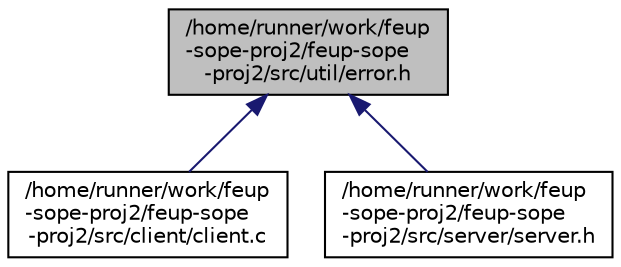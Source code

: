 digraph "/home/runner/work/feup-sope-proj2/feup-sope-proj2/src/util/error.h"
{
  edge [fontname="Helvetica",fontsize="10",labelfontname="Helvetica",labelfontsize="10"];
  node [fontname="Helvetica",fontsize="10",shape=record];
  Node1 [label="/home/runner/work/feup\l-sope-proj2/feup-sope\l-proj2/src/util/error.h",height=0.2,width=0.4,color="black", fillcolor="grey75", style="filled", fontcolor="black"];
  Node1 -> Node2 [dir="back",color="midnightblue",fontsize="10",style="solid",fontname="Helvetica"];
  Node2 [label="/home/runner/work/feup\l-sope-proj2/feup-sope\l-proj2/src/client/client.c",height=0.2,width=0.4,color="black", fillcolor="white", style="filled",URL="$client_8c.html",tooltip="Runs the main client operations. "];
  Node1 -> Node3 [dir="back",color="midnightblue",fontsize="10",style="solid",fontname="Helvetica"];
  Node3 [label="/home/runner/work/feup\l-sope-proj2/feup-sope\l-proj2/src/server/server.h",height=0.2,width=0.4,color="black", fillcolor="white", style="filled",URL="$server_8h.html",tooltip="Methods related to the server side. "];
}
